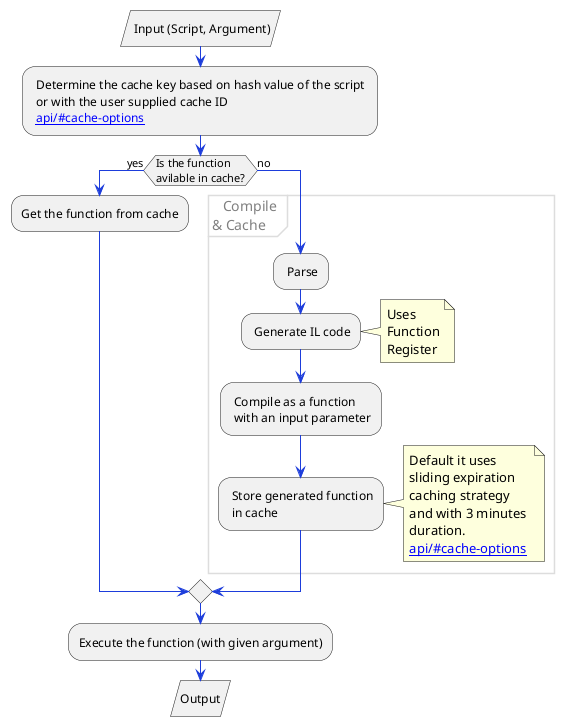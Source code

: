 @startuml HowSimpleflowWorks

skinparam partition {
  BorderColor #dddddd
  BorderThickness 1
  FontColor grey
  RoundCorner 10
}

skinparam component {
  FontSize 15
  FontName Courier
  BorderColor black
  BackgroundColor white
  ArrowFontName Impact
  ArrowColor #1d3ddb
}
: Input (Script, Argument)/
: Determine the cache key based on hash value of the script \n or with the user supplied cache ID \n [[api/#cache-options]];

if (Is the function \navilable in cache?) then (yes)
  :Get the function from cache;
else (no)
partition "   Compile \n& Cache" {
 : Parse;
  : Generate IL code;
  note right: Uses\nFunction\nRegister
  
  : Compile as a function\n with an input parameter;
  : Store generated function\n in cache;
  note right
    Default it uses 
    sliding expiration 
    caching strategy 
    and with 3 minutes 
    duration.
    [[api/#cache-options]]
  end note
}
endif


:Execute the function (with given argument);
:Output/

@enduml    